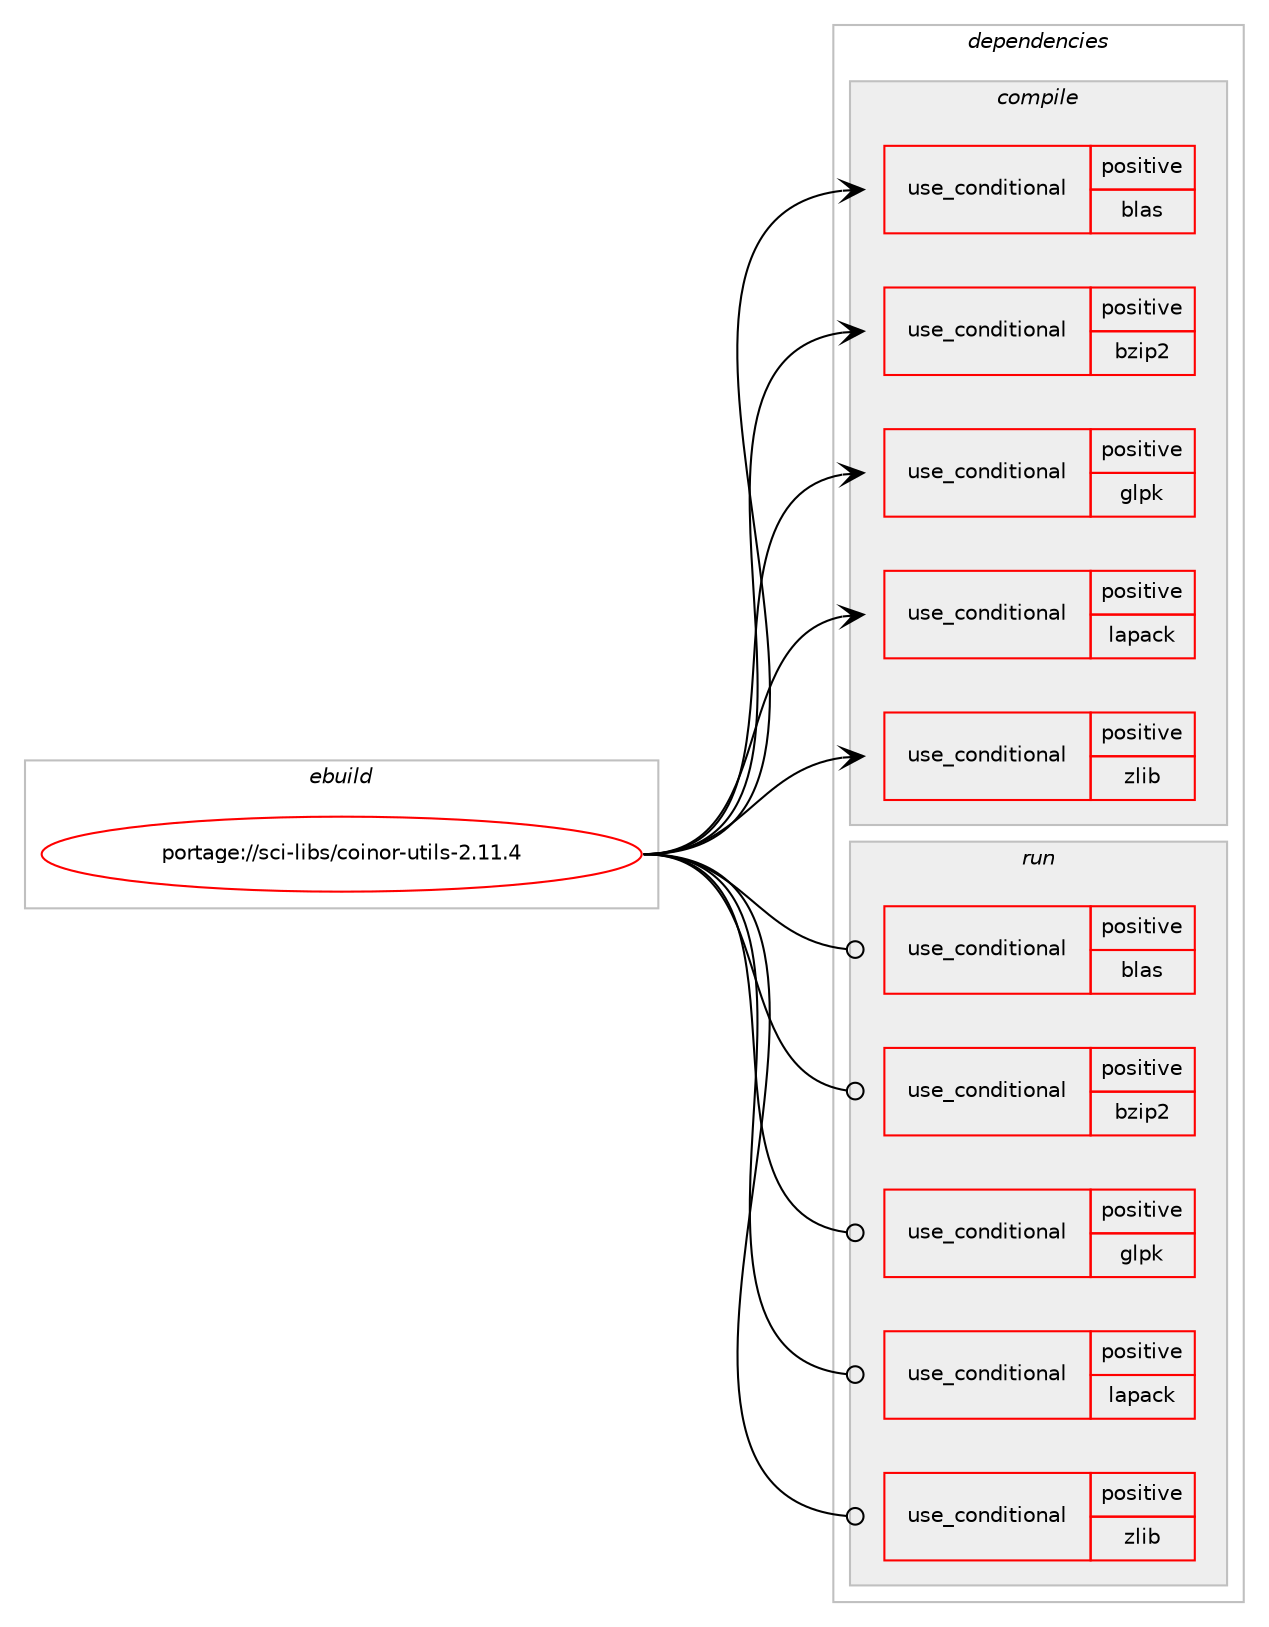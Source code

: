 digraph prolog {

# *************
# Graph options
# *************

newrank=true;
concentrate=true;
compound=true;
graph [rankdir=LR,fontname=Helvetica,fontsize=10,ranksep=1.5];#, ranksep=2.5, nodesep=0.2];
edge  [arrowhead=vee];
node  [fontname=Helvetica,fontsize=10];

# **********
# The ebuild
# **********

subgraph cluster_leftcol {
color=gray;
rank=same;
label=<<i>ebuild</i>>;
id [label="portage://sci-libs/coinor-utils-2.11.4", color=red, width=4, href="../sci-libs/coinor-utils-2.11.4.svg"];
}

# ****************
# The dependencies
# ****************

subgraph cluster_midcol {
color=gray;
label=<<i>dependencies</i>>;
subgraph cluster_compile {
fillcolor="#eeeeee";
style=filled;
label=<<i>compile</i>>;
subgraph cond7429 {
dependency10438 [label=<<TABLE BORDER="0" CELLBORDER="1" CELLSPACING="0" CELLPADDING="4"><TR><TD ROWSPAN="3" CELLPADDING="10">use_conditional</TD></TR><TR><TD>positive</TD></TR><TR><TD>blas</TD></TR></TABLE>>, shape=none, color=red];
# *** BEGIN UNKNOWN DEPENDENCY TYPE (TODO) ***
# dependency10438 -> package_dependency(portage://sci-libs/coinor-utils-2.11.4,install,no,virtual,blas,none,[,,],[],[])
# *** END UNKNOWN DEPENDENCY TYPE (TODO) ***

}
id:e -> dependency10438:w [weight=20,style="solid",arrowhead="vee"];
subgraph cond7430 {
dependency10439 [label=<<TABLE BORDER="0" CELLBORDER="1" CELLSPACING="0" CELLPADDING="4"><TR><TD ROWSPAN="3" CELLPADDING="10">use_conditional</TD></TR><TR><TD>positive</TD></TR><TR><TD>bzip2</TD></TR></TABLE>>, shape=none, color=red];
# *** BEGIN UNKNOWN DEPENDENCY TYPE (TODO) ***
# dependency10439 -> package_dependency(portage://sci-libs/coinor-utils-2.11.4,install,no,app-arch,bzip2,none,[,,],[],[])
# *** END UNKNOWN DEPENDENCY TYPE (TODO) ***

}
id:e -> dependency10439:w [weight=20,style="solid",arrowhead="vee"];
subgraph cond7431 {
dependency10440 [label=<<TABLE BORDER="0" CELLBORDER="1" CELLSPACING="0" CELLPADDING="4"><TR><TD ROWSPAN="3" CELLPADDING="10">use_conditional</TD></TR><TR><TD>positive</TD></TR><TR><TD>glpk</TD></TR></TABLE>>, shape=none, color=red];
# *** BEGIN UNKNOWN DEPENDENCY TYPE (TODO) ***
# dependency10440 -> package_dependency(portage://sci-libs/coinor-utils-2.11.4,install,no,sci-mathematics,glpk,none,[,,],any_same_slot,[])
# *** END UNKNOWN DEPENDENCY TYPE (TODO) ***

}
id:e -> dependency10440:w [weight=20,style="solid",arrowhead="vee"];
subgraph cond7432 {
dependency10441 [label=<<TABLE BORDER="0" CELLBORDER="1" CELLSPACING="0" CELLPADDING="4"><TR><TD ROWSPAN="3" CELLPADDING="10">use_conditional</TD></TR><TR><TD>positive</TD></TR><TR><TD>lapack</TD></TR></TABLE>>, shape=none, color=red];
# *** BEGIN UNKNOWN DEPENDENCY TYPE (TODO) ***
# dependency10441 -> package_dependency(portage://sci-libs/coinor-utils-2.11.4,install,no,virtual,lapack,none,[,,],[],[])
# *** END UNKNOWN DEPENDENCY TYPE (TODO) ***

}
id:e -> dependency10441:w [weight=20,style="solid",arrowhead="vee"];
subgraph cond7433 {
dependency10442 [label=<<TABLE BORDER="0" CELLBORDER="1" CELLSPACING="0" CELLPADDING="4"><TR><TD ROWSPAN="3" CELLPADDING="10">use_conditional</TD></TR><TR><TD>positive</TD></TR><TR><TD>zlib</TD></TR></TABLE>>, shape=none, color=red];
# *** BEGIN UNKNOWN DEPENDENCY TYPE (TODO) ***
# dependency10442 -> package_dependency(portage://sci-libs/coinor-utils-2.11.4,install,no,sys-libs,zlib,none,[,,],[],[])
# *** END UNKNOWN DEPENDENCY TYPE (TODO) ***

}
id:e -> dependency10442:w [weight=20,style="solid",arrowhead="vee"];
# *** BEGIN UNKNOWN DEPENDENCY TYPE (TODO) ***
# id -> package_dependency(portage://sci-libs/coinor-utils-2.11.4,install,no,sys-libs,readline,none,[,,],[slot(0),equal],[])
# *** END UNKNOWN DEPENDENCY TYPE (TODO) ***

}
subgraph cluster_compileandrun {
fillcolor="#eeeeee";
style=filled;
label=<<i>compile and run</i>>;
}
subgraph cluster_run {
fillcolor="#eeeeee";
style=filled;
label=<<i>run</i>>;
subgraph cond7434 {
dependency10443 [label=<<TABLE BORDER="0" CELLBORDER="1" CELLSPACING="0" CELLPADDING="4"><TR><TD ROWSPAN="3" CELLPADDING="10">use_conditional</TD></TR><TR><TD>positive</TD></TR><TR><TD>blas</TD></TR></TABLE>>, shape=none, color=red];
# *** BEGIN UNKNOWN DEPENDENCY TYPE (TODO) ***
# dependency10443 -> package_dependency(portage://sci-libs/coinor-utils-2.11.4,run,no,virtual,blas,none,[,,],[],[])
# *** END UNKNOWN DEPENDENCY TYPE (TODO) ***

}
id:e -> dependency10443:w [weight=20,style="solid",arrowhead="odot"];
subgraph cond7435 {
dependency10444 [label=<<TABLE BORDER="0" CELLBORDER="1" CELLSPACING="0" CELLPADDING="4"><TR><TD ROWSPAN="3" CELLPADDING="10">use_conditional</TD></TR><TR><TD>positive</TD></TR><TR><TD>bzip2</TD></TR></TABLE>>, shape=none, color=red];
# *** BEGIN UNKNOWN DEPENDENCY TYPE (TODO) ***
# dependency10444 -> package_dependency(portage://sci-libs/coinor-utils-2.11.4,run,no,app-arch,bzip2,none,[,,],[],[])
# *** END UNKNOWN DEPENDENCY TYPE (TODO) ***

}
id:e -> dependency10444:w [weight=20,style="solid",arrowhead="odot"];
subgraph cond7436 {
dependency10445 [label=<<TABLE BORDER="0" CELLBORDER="1" CELLSPACING="0" CELLPADDING="4"><TR><TD ROWSPAN="3" CELLPADDING="10">use_conditional</TD></TR><TR><TD>positive</TD></TR><TR><TD>glpk</TD></TR></TABLE>>, shape=none, color=red];
# *** BEGIN UNKNOWN DEPENDENCY TYPE (TODO) ***
# dependency10445 -> package_dependency(portage://sci-libs/coinor-utils-2.11.4,run,no,sci-mathematics,glpk,none,[,,],any_same_slot,[])
# *** END UNKNOWN DEPENDENCY TYPE (TODO) ***

}
id:e -> dependency10445:w [weight=20,style="solid",arrowhead="odot"];
subgraph cond7437 {
dependency10446 [label=<<TABLE BORDER="0" CELLBORDER="1" CELLSPACING="0" CELLPADDING="4"><TR><TD ROWSPAN="3" CELLPADDING="10">use_conditional</TD></TR><TR><TD>positive</TD></TR><TR><TD>lapack</TD></TR></TABLE>>, shape=none, color=red];
# *** BEGIN UNKNOWN DEPENDENCY TYPE (TODO) ***
# dependency10446 -> package_dependency(portage://sci-libs/coinor-utils-2.11.4,run,no,virtual,lapack,none,[,,],[],[])
# *** END UNKNOWN DEPENDENCY TYPE (TODO) ***

}
id:e -> dependency10446:w [weight=20,style="solid",arrowhead="odot"];
subgraph cond7438 {
dependency10447 [label=<<TABLE BORDER="0" CELLBORDER="1" CELLSPACING="0" CELLPADDING="4"><TR><TD ROWSPAN="3" CELLPADDING="10">use_conditional</TD></TR><TR><TD>positive</TD></TR><TR><TD>zlib</TD></TR></TABLE>>, shape=none, color=red];
# *** BEGIN UNKNOWN DEPENDENCY TYPE (TODO) ***
# dependency10447 -> package_dependency(portage://sci-libs/coinor-utils-2.11.4,run,no,sys-libs,zlib,none,[,,],[],[])
# *** END UNKNOWN DEPENDENCY TYPE (TODO) ***

}
id:e -> dependency10447:w [weight=20,style="solid",arrowhead="odot"];
# *** BEGIN UNKNOWN DEPENDENCY TYPE (TODO) ***
# id -> package_dependency(portage://sci-libs/coinor-utils-2.11.4,run,no,sys-libs,readline,none,[,,],[slot(0),equal],[])
# *** END UNKNOWN DEPENDENCY TYPE (TODO) ***

}
}

# **************
# The candidates
# **************

subgraph cluster_choices {
rank=same;
color=gray;
label=<<i>candidates</i>>;

}

}
